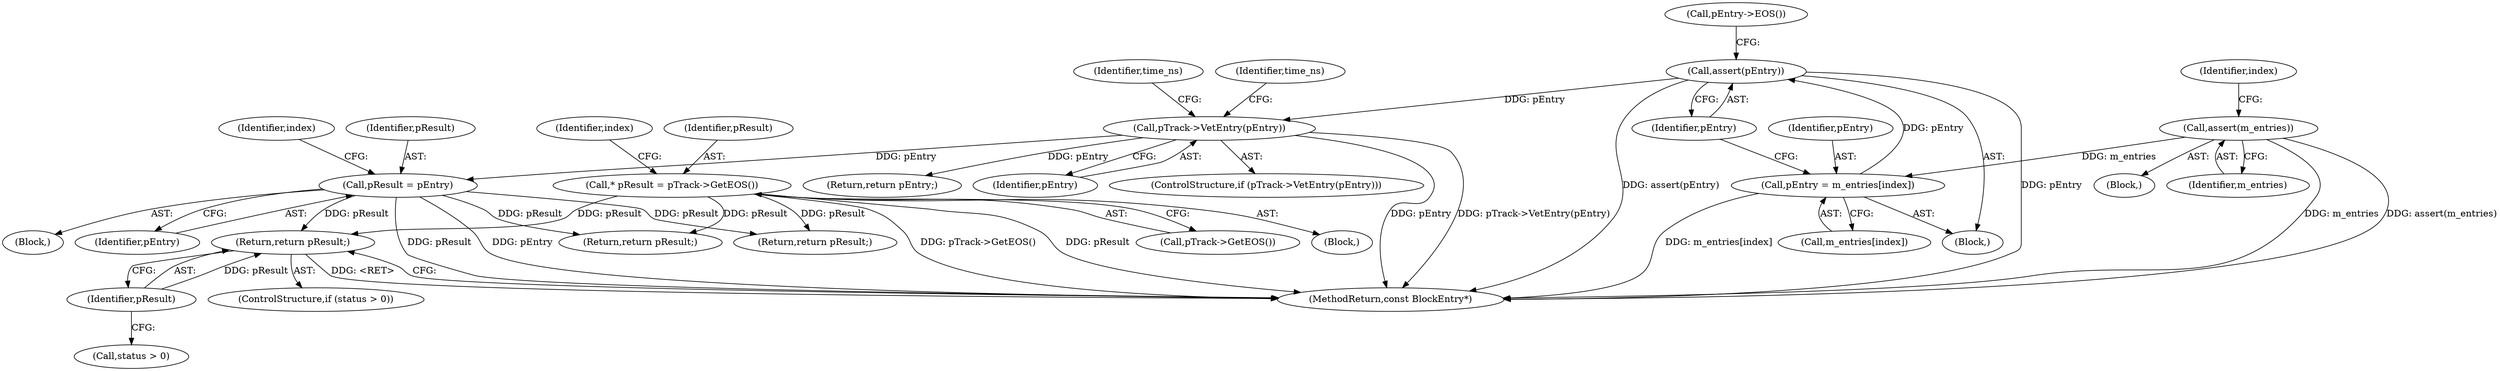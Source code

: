 digraph "0_Android_cc274e2abe8b2a6698a5c47d8aa4bb45f1f9538d_14@pointer" {
"1000148" [label="(Return,return pResult;)"];
"1000149" [label="(Identifier,pResult)"];
"1000206" [label="(Call,pResult = pEntry)"];
"1000186" [label="(Call,pTrack->VetEntry(pEntry))"];
"1000167" [label="(Call,assert(pEntry))"];
"1000162" [label="(Call,pEntry = m_entries[index])"];
"1000156" [label="(Call,assert(m_entries))"];
"1000118" [label="(Call,* pResult = pTrack->GetEOS())"];
"1000204" [label="(Return,return pResult;)"];
"1000227" [label="(Identifier,index)"];
"1000164" [label="(Call,m_entries[index])"];
"1000191" [label="(Identifier,time_ns)"];
"1000160" [label="(Identifier,index)"];
"1000149" [label="(Identifier,pResult)"];
"1000163" [label="(Identifier,pEntry)"];
"1000193" [label="(Return,return pEntry;)"];
"1000156" [label="(Call,assert(m_entries))"];
"1000157" [label="(Identifier,m_entries)"];
"1000123" [label="(Identifier,index)"];
"1000144" [label="(ControlStructure,if (status > 0))"];
"1000228" [label="(MethodReturn,const BlockEntry*)"];
"1000224" [label="(Return,return pResult;)"];
"1000145" [label="(Call,status > 0)"];
"1000207" [label="(Identifier,pResult)"];
"1000167" [label="(Call,assert(pEntry))"];
"1000188" [label="(Block,)"];
"1000187" [label="(Identifier,pEntry)"];
"1000126" [label="(Block,)"];
"1000119" [label="(Identifier,pResult)"];
"1000148" [label="(Return,return pResult;)"];
"1000162" [label="(Call,pEntry = m_entries[index])"];
"1000185" [label="(ControlStructure,if (pTrack->VetEntry(pEntry)))"];
"1000120" [label="(Call,pTrack->GetEOS())"];
"1000108" [label="(Block,)"];
"1000206" [label="(Call,pResult = pEntry)"];
"1000208" [label="(Identifier,pEntry)"];
"1000171" [label="(Call,pEntry->EOS())"];
"1000168" [label="(Identifier,pEntry)"];
"1000186" [label="(Call,pTrack->VetEntry(pEntry))"];
"1000118" [label="(Call,* pResult = pTrack->GetEOS())"];
"1000131" [label="(Block,)"];
"1000212" [label="(Identifier,time_ns)"];
"1000148" -> "1000144"  [label="AST: "];
"1000148" -> "1000149"  [label="CFG: "];
"1000149" -> "1000148"  [label="AST: "];
"1000228" -> "1000148"  [label="CFG: "];
"1000148" -> "1000228"  [label="DDG: <RET>"];
"1000149" -> "1000148"  [label="DDG: pResult"];
"1000206" -> "1000148"  [label="DDG: pResult"];
"1000118" -> "1000148"  [label="DDG: pResult"];
"1000149" -> "1000145"  [label="CFG: "];
"1000206" -> "1000188"  [label="AST: "];
"1000206" -> "1000208"  [label="CFG: "];
"1000207" -> "1000206"  [label="AST: "];
"1000208" -> "1000206"  [label="AST: "];
"1000227" -> "1000206"  [label="CFG: "];
"1000206" -> "1000228"  [label="DDG: pResult"];
"1000206" -> "1000228"  [label="DDG: pEntry"];
"1000206" -> "1000204"  [label="DDG: pResult"];
"1000186" -> "1000206"  [label="DDG: pEntry"];
"1000206" -> "1000224"  [label="DDG: pResult"];
"1000186" -> "1000185"  [label="AST: "];
"1000186" -> "1000187"  [label="CFG: "];
"1000187" -> "1000186"  [label="AST: "];
"1000191" -> "1000186"  [label="CFG: "];
"1000212" -> "1000186"  [label="CFG: "];
"1000186" -> "1000228"  [label="DDG: pTrack->VetEntry(pEntry)"];
"1000186" -> "1000228"  [label="DDG: pEntry"];
"1000167" -> "1000186"  [label="DDG: pEntry"];
"1000186" -> "1000193"  [label="DDG: pEntry"];
"1000167" -> "1000126"  [label="AST: "];
"1000167" -> "1000168"  [label="CFG: "];
"1000168" -> "1000167"  [label="AST: "];
"1000171" -> "1000167"  [label="CFG: "];
"1000167" -> "1000228"  [label="DDG: pEntry"];
"1000167" -> "1000228"  [label="DDG: assert(pEntry)"];
"1000162" -> "1000167"  [label="DDG: pEntry"];
"1000162" -> "1000126"  [label="AST: "];
"1000162" -> "1000164"  [label="CFG: "];
"1000163" -> "1000162"  [label="AST: "];
"1000164" -> "1000162"  [label="AST: "];
"1000168" -> "1000162"  [label="CFG: "];
"1000162" -> "1000228"  [label="DDG: m_entries[index]"];
"1000156" -> "1000162"  [label="DDG: m_entries"];
"1000156" -> "1000131"  [label="AST: "];
"1000156" -> "1000157"  [label="CFG: "];
"1000157" -> "1000156"  [label="AST: "];
"1000160" -> "1000156"  [label="CFG: "];
"1000156" -> "1000228"  [label="DDG: m_entries"];
"1000156" -> "1000228"  [label="DDG: assert(m_entries)"];
"1000118" -> "1000108"  [label="AST: "];
"1000118" -> "1000120"  [label="CFG: "];
"1000119" -> "1000118"  [label="AST: "];
"1000120" -> "1000118"  [label="AST: "];
"1000123" -> "1000118"  [label="CFG: "];
"1000118" -> "1000228"  [label="DDG: pResult"];
"1000118" -> "1000228"  [label="DDG: pTrack->GetEOS()"];
"1000118" -> "1000204"  [label="DDG: pResult"];
"1000118" -> "1000224"  [label="DDG: pResult"];
}
